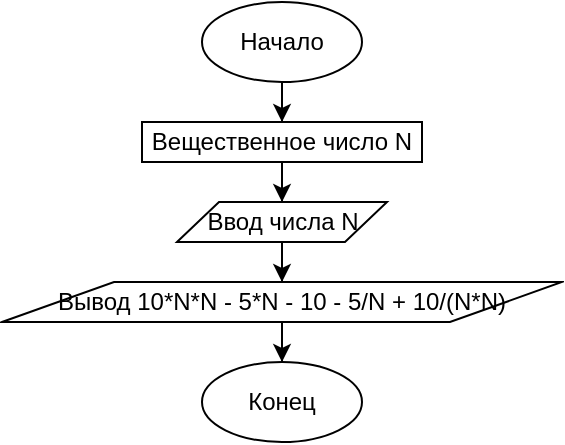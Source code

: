 <mxfile version="13.1.14" type="device"><diagram id="Hsi1N0cberL_-BoPGEi5" name="Page-1"><mxGraphModel dx="371" dy="164" grid="1" gridSize="10" guides="1" tooltips="1" connect="1" arrows="1" fold="1" page="1" pageScale="1" pageWidth="850" pageHeight="1100" math="0" shadow="0"><root><mxCell id="0"/><mxCell id="1" parent="0"/><mxCell id="LDhQOHuRyV1jIk14AgpL-568" style="edgeStyle=orthogonalEdgeStyle;rounded=0;orthogonalLoop=1;jettySize=auto;html=1;entryX=0.5;entryY=0;entryDx=0;entryDy=0;" edge="1" parent="1" source="LDhQOHuRyV1jIk14AgpL-565" target="LDhQOHuRyV1jIk14AgpL-567"><mxGeometry relative="1" as="geometry"/></mxCell><mxCell id="LDhQOHuRyV1jIk14AgpL-565" value="Начало" style="ellipse;whiteSpace=wrap;html=1;" vertex="1" parent="1"><mxGeometry x="280" y="160" width="80" height="40" as="geometry"/></mxCell><mxCell id="LDhQOHuRyV1jIk14AgpL-571" style="edgeStyle=orthogonalEdgeStyle;rounded=0;orthogonalLoop=1;jettySize=auto;html=1;entryX=0.5;entryY=0;entryDx=0;entryDy=0;" edge="1" parent="1" source="LDhQOHuRyV1jIk14AgpL-566" target="LDhQOHuRyV1jIk14AgpL-570"><mxGeometry relative="1" as="geometry"/></mxCell><mxCell id="LDhQOHuRyV1jIk14AgpL-566" value="Ввод числа N" style="shape=parallelogram;perimeter=parallelogramPerimeter;whiteSpace=wrap;html=1;" vertex="1" parent="1"><mxGeometry x="267.5" y="260" width="105" height="20" as="geometry"/></mxCell><mxCell id="LDhQOHuRyV1jIk14AgpL-569" style="edgeStyle=orthogonalEdgeStyle;rounded=0;orthogonalLoop=1;jettySize=auto;html=1;" edge="1" parent="1" source="LDhQOHuRyV1jIk14AgpL-567" target="LDhQOHuRyV1jIk14AgpL-566"><mxGeometry relative="1" as="geometry"/></mxCell><mxCell id="LDhQOHuRyV1jIk14AgpL-567" value="Вещественное число N" style="rounded=0;whiteSpace=wrap;html=1;" vertex="1" parent="1"><mxGeometry x="250" y="220" width="140" height="20" as="geometry"/></mxCell><mxCell id="LDhQOHuRyV1jIk14AgpL-573" style="edgeStyle=orthogonalEdgeStyle;rounded=0;orthogonalLoop=1;jettySize=auto;html=1;" edge="1" parent="1" source="LDhQOHuRyV1jIk14AgpL-570" target="LDhQOHuRyV1jIk14AgpL-572"><mxGeometry relative="1" as="geometry"/></mxCell><mxCell id="LDhQOHuRyV1jIk14AgpL-570" value="Вывод 10*N*N - 5*N - 10 - 5/N + 10/(N*N)" style="shape=parallelogram;perimeter=parallelogramPerimeter;whiteSpace=wrap;html=1;" vertex="1" parent="1"><mxGeometry x="180" y="300" width="280" height="20" as="geometry"/></mxCell><mxCell id="LDhQOHuRyV1jIk14AgpL-572" value="Конец" style="ellipse;whiteSpace=wrap;html=1;" vertex="1" parent="1"><mxGeometry x="280" y="340" width="80" height="40" as="geometry"/></mxCell></root></mxGraphModel></diagram></mxfile>